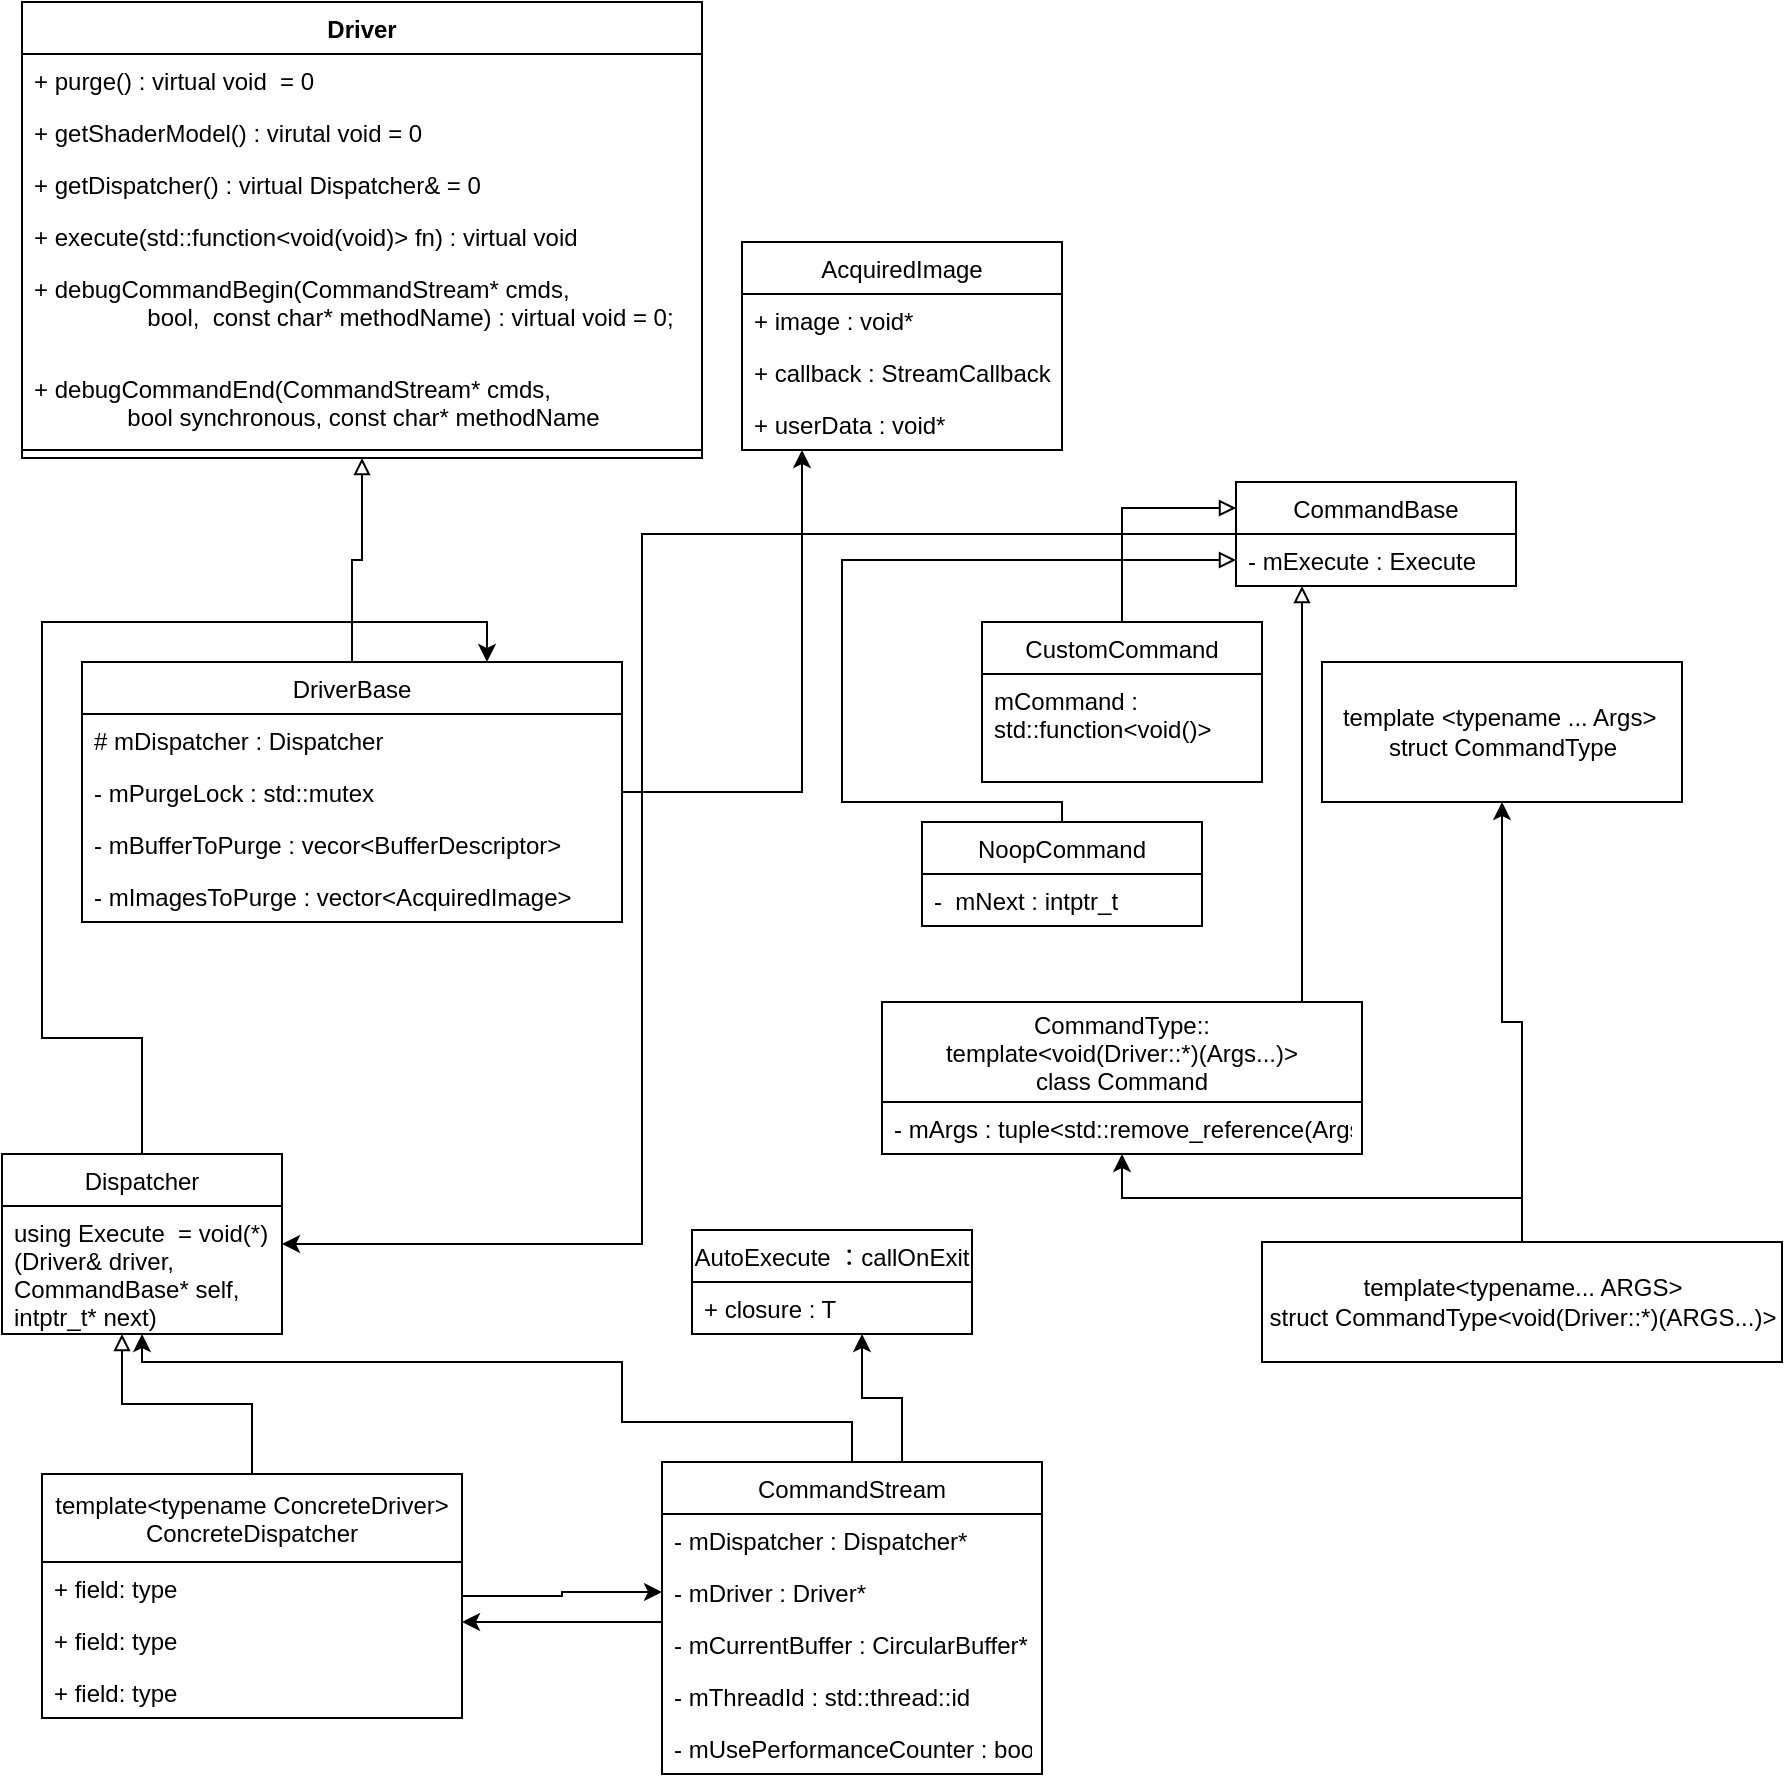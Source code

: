 <mxfile version="14.5.1" type="device"><diagram id="uvB0knwtM-32ZagZVmSs" name="第 1 页"><mxGraphModel dx="951" dy="700" grid="1" gridSize="10" guides="1" tooltips="1" connect="1" arrows="1" fold="1" page="1" pageScale="1" pageWidth="827" pageHeight="1169" math="0" shadow="0"><root><mxCell id="0"/><mxCell id="1" parent="0"/><mxCell id="h_8pjM-ZSnj43XE3IitA-5" value="Driver" style="swimlane;fontStyle=1;align=center;verticalAlign=top;childLayout=stackLayout;horizontal=1;startSize=26;horizontalStack=0;resizeParent=1;resizeParentMax=0;resizeLast=0;collapsible=1;marginBottom=0;" vertex="1" parent="1"><mxGeometry x="40" y="20" width="340" height="228" as="geometry"/></mxCell><mxCell id="h_8pjM-ZSnj43XE3IitA-6" value="+ purge() : virtual void  = 0" style="text;strokeColor=none;fillColor=none;align=left;verticalAlign=top;spacingLeft=4;spacingRight=4;overflow=hidden;rotatable=0;points=[[0,0.5],[1,0.5]];portConstraint=eastwest;" vertex="1" parent="h_8pjM-ZSnj43XE3IitA-5"><mxGeometry y="26" width="340" height="26" as="geometry"/></mxCell><mxCell id="h_8pjM-ZSnj43XE3IitA-16" value="+ getShaderModel() : virutal void = 0" style="text;strokeColor=none;fillColor=none;align=left;verticalAlign=top;spacingLeft=4;spacingRight=4;overflow=hidden;rotatable=0;points=[[0,0.5],[1,0.5]];portConstraint=eastwest;" vertex="1" parent="h_8pjM-ZSnj43XE3IitA-5"><mxGeometry y="52" width="340" height="26" as="geometry"/></mxCell><mxCell id="h_8pjM-ZSnj43XE3IitA-14" value="+ getDispatcher() : virtual Dispatcher&amp; = 0" style="text;strokeColor=none;fillColor=none;align=left;verticalAlign=top;spacingLeft=4;spacingRight=4;overflow=hidden;rotatable=0;points=[[0,0.5],[1,0.5]];portConstraint=eastwest;" vertex="1" parent="h_8pjM-ZSnj43XE3IitA-5"><mxGeometry y="78" width="340" height="26" as="geometry"/></mxCell><mxCell id="h_8pjM-ZSnj43XE3IitA-13" value="+ execute(std::function&lt;void(void)&gt; fn) : virtual void" style="text;strokeColor=none;fillColor=none;align=left;verticalAlign=top;spacingLeft=4;spacingRight=4;overflow=hidden;rotatable=0;points=[[0,0.5],[1,0.5]];portConstraint=eastwest;" vertex="1" parent="h_8pjM-ZSnj43XE3IitA-5"><mxGeometry y="104" width="340" height="26" as="geometry"/></mxCell><mxCell id="h_8pjM-ZSnj43XE3IitA-15" value="+ debugCommandBegin(CommandStream* cmds, &#10;                 bool,  const char* methodName) : virtual void = 0; " style="text;strokeColor=none;fillColor=none;align=left;verticalAlign=top;spacingLeft=4;spacingRight=4;overflow=hidden;rotatable=0;points=[[0,0.5],[1,0.5]];portConstraint=eastwest;" vertex="1" parent="h_8pjM-ZSnj43XE3IitA-5"><mxGeometry y="130" width="340" height="50" as="geometry"/></mxCell><mxCell id="h_8pjM-ZSnj43XE3IitA-17" value="+ debugCommandEnd(CommandStream* cmds, &#10;              bool synchronous, const char* methodName" style="text;strokeColor=none;fillColor=none;align=left;verticalAlign=top;spacingLeft=4;spacingRight=4;overflow=hidden;rotatable=0;points=[[0,0.5],[1,0.5]];portConstraint=eastwest;" vertex="1" parent="h_8pjM-ZSnj43XE3IitA-5"><mxGeometry y="180" width="340" height="40" as="geometry"/></mxCell><mxCell id="h_8pjM-ZSnj43XE3IitA-7" value="" style="line;strokeWidth=1;fillColor=none;align=left;verticalAlign=middle;spacingTop=-1;spacingLeft=3;spacingRight=3;rotatable=0;labelPosition=right;points=[];portConstraint=eastwest;" vertex="1" parent="h_8pjM-ZSnj43XE3IitA-5"><mxGeometry y="220" width="340" height="8" as="geometry"/></mxCell><mxCell id="h_8pjM-ZSnj43XE3IitA-18" value="AcquiredImage" style="swimlane;fontStyle=0;childLayout=stackLayout;horizontal=1;startSize=26;fillColor=none;horizontalStack=0;resizeParent=1;resizeParentMax=0;resizeLast=0;collapsible=1;marginBottom=0;" vertex="1" parent="1"><mxGeometry x="400" y="140" width="160" height="104" as="geometry"/></mxCell><mxCell id="h_8pjM-ZSnj43XE3IitA-19" value="+ image : void*" style="text;strokeColor=none;fillColor=none;align=left;verticalAlign=top;spacingLeft=4;spacingRight=4;overflow=hidden;rotatable=0;points=[[0,0.5],[1,0.5]];portConstraint=eastwest;" vertex="1" parent="h_8pjM-ZSnj43XE3IitA-18"><mxGeometry y="26" width="160" height="26" as="geometry"/></mxCell><mxCell id="h_8pjM-ZSnj43XE3IitA-20" value="+ callback : StreamCallback" style="text;strokeColor=none;fillColor=none;align=left;verticalAlign=top;spacingLeft=4;spacingRight=4;overflow=hidden;rotatable=0;points=[[0,0.5],[1,0.5]];portConstraint=eastwest;" vertex="1" parent="h_8pjM-ZSnj43XE3IitA-18"><mxGeometry y="52" width="160" height="26" as="geometry"/></mxCell><mxCell id="h_8pjM-ZSnj43XE3IitA-21" value="+ userData : void*" style="text;strokeColor=none;fillColor=none;align=left;verticalAlign=top;spacingLeft=4;spacingRight=4;overflow=hidden;rotatable=0;points=[[0,0.5],[1,0.5]];portConstraint=eastwest;" vertex="1" parent="h_8pjM-ZSnj43XE3IitA-18"><mxGeometry y="78" width="160" height="26" as="geometry"/></mxCell><mxCell id="h_8pjM-ZSnj43XE3IitA-27" style="edgeStyle=orthogonalEdgeStyle;rounded=0;orthogonalLoop=1;jettySize=auto;html=1;" edge="1" parent="1" source="h_8pjM-ZSnj43XE3IitA-22" target="h_8pjM-ZSnj43XE3IitA-18"><mxGeometry relative="1" as="geometry"><Array as="points"><mxPoint x="430" y="415"/></Array></mxGeometry></mxCell><mxCell id="h_8pjM-ZSnj43XE3IitA-28" style="edgeStyle=orthogonalEdgeStyle;rounded=0;orthogonalLoop=1;jettySize=auto;html=1;endArrow=block;endFill=0;" edge="1" parent="1" source="h_8pjM-ZSnj43XE3IitA-22" target="h_8pjM-ZSnj43XE3IitA-5"><mxGeometry relative="1" as="geometry"/></mxCell><mxCell id="h_8pjM-ZSnj43XE3IitA-22" value="DriverBase" style="swimlane;fontStyle=0;childLayout=stackLayout;horizontal=1;startSize=26;fillColor=none;horizontalStack=0;resizeParent=1;resizeParentMax=0;resizeLast=0;collapsible=1;marginBottom=0;" vertex="1" parent="1"><mxGeometry x="70" y="350" width="270" height="130" as="geometry"/></mxCell><mxCell id="h_8pjM-ZSnj43XE3IitA-23" value="# mDispatcher : Dispatcher" style="text;strokeColor=none;fillColor=none;align=left;verticalAlign=top;spacingLeft=4;spacingRight=4;overflow=hidden;rotatable=0;points=[[0,0.5],[1,0.5]];portConstraint=eastwest;" vertex="1" parent="h_8pjM-ZSnj43XE3IitA-22"><mxGeometry y="26" width="270" height="26" as="geometry"/></mxCell><mxCell id="h_8pjM-ZSnj43XE3IitA-24" value="- mPurgeLock : std::mutex" style="text;strokeColor=none;fillColor=none;align=left;verticalAlign=top;spacingLeft=4;spacingRight=4;overflow=hidden;rotatable=0;points=[[0,0.5],[1,0.5]];portConstraint=eastwest;" vertex="1" parent="h_8pjM-ZSnj43XE3IitA-22"><mxGeometry y="52" width="270" height="26" as="geometry"/></mxCell><mxCell id="h_8pjM-ZSnj43XE3IitA-25" value="- mBufferToPurge : vecor&lt;BufferDescriptor&gt;" style="text;strokeColor=none;fillColor=none;align=left;verticalAlign=top;spacingLeft=4;spacingRight=4;overflow=hidden;rotatable=0;points=[[0,0.5],[1,0.5]];portConstraint=eastwest;" vertex="1" parent="h_8pjM-ZSnj43XE3IitA-22"><mxGeometry y="78" width="270" height="26" as="geometry"/></mxCell><mxCell id="h_8pjM-ZSnj43XE3IitA-26" value="- mImagesToPurge : vector&lt;AcquiredImage&gt;" style="text;strokeColor=none;fillColor=none;align=left;verticalAlign=top;spacingLeft=4;spacingRight=4;overflow=hidden;rotatable=0;points=[[0,0.5],[1,0.5]];portConstraint=eastwest;" vertex="1" parent="h_8pjM-ZSnj43XE3IitA-22"><mxGeometry y="104" width="270" height="26" as="geometry"/></mxCell><mxCell id="h_8pjM-ZSnj43XE3IitA-83" style="edgeStyle=orthogonalEdgeStyle;rounded=0;orthogonalLoop=1;jettySize=auto;html=1;entryX=0.75;entryY=0;entryDx=0;entryDy=0;endArrow=classic;endFill=1;" edge="1" parent="1" source="h_8pjM-ZSnj43XE3IitA-30" target="h_8pjM-ZSnj43XE3IitA-22"><mxGeometry relative="1" as="geometry"/></mxCell><mxCell id="h_8pjM-ZSnj43XE3IitA-30" value="Dispatcher" style="swimlane;fontStyle=0;childLayout=stackLayout;horizontal=1;startSize=26;fillColor=none;horizontalStack=0;resizeParent=1;resizeParentMax=0;resizeLast=0;collapsible=1;marginBottom=0;" vertex="1" parent="1"><mxGeometry x="30" y="596" width="140" height="90" as="geometry"/></mxCell><mxCell id="h_8pjM-ZSnj43XE3IitA-31" value="using Execute  = void(*)&#10;(Driver&amp; driver, &#10;CommandBase* self, &#10;intptr_t* next)" style="text;strokeColor=none;fillColor=none;align=left;verticalAlign=top;spacingLeft=4;spacingRight=4;overflow=hidden;rotatable=0;points=[[0,0.5],[1,0.5]];portConstraint=eastwest;" vertex="1" parent="h_8pjM-ZSnj43XE3IitA-30"><mxGeometry y="26" width="140" height="64" as="geometry"/></mxCell><mxCell id="h_8pjM-ZSnj43XE3IitA-40" style="edgeStyle=orthogonalEdgeStyle;rounded=0;orthogonalLoop=1;jettySize=auto;html=1;endArrow=classic;endFill=1;" edge="1" parent="1" source="h_8pjM-ZSnj43XE3IitA-36" target="h_8pjM-ZSnj43XE3IitA-30"><mxGeometry relative="1" as="geometry"><Array as="points"><mxPoint x="350" y="286"/><mxPoint x="350" y="641"/></Array></mxGeometry></mxCell><mxCell id="h_8pjM-ZSnj43XE3IitA-36" value="CommandBase" style="swimlane;fontStyle=0;childLayout=stackLayout;horizontal=1;startSize=26;fillColor=none;horizontalStack=0;resizeParent=1;resizeParentMax=0;resizeLast=0;collapsible=1;marginBottom=0;" vertex="1" parent="1"><mxGeometry x="647" y="260" width="140" height="52" as="geometry"/></mxCell><mxCell id="h_8pjM-ZSnj43XE3IitA-37" value="- mExecute : Execute" style="text;strokeColor=none;fillColor=none;align=left;verticalAlign=top;spacingLeft=4;spacingRight=4;overflow=hidden;rotatable=0;points=[[0,0.5],[1,0.5]];portConstraint=eastwest;" vertex="1" parent="h_8pjM-ZSnj43XE3IitA-36"><mxGeometry y="26" width="140" height="26" as="geometry"/></mxCell><mxCell id="h_8pjM-ZSnj43XE3IitA-48" value="template &amp;lt;typename ... Args&amp;gt;&amp;nbsp;&lt;br&gt;struct CommandType" style="html=1;" vertex="1" parent="1"><mxGeometry x="690" y="350" width="180" height="70" as="geometry"/></mxCell><mxCell id="h_8pjM-ZSnj43XE3IitA-50" style="edgeStyle=orthogonalEdgeStyle;rounded=0;orthogonalLoop=1;jettySize=auto;html=1;endArrow=classic;endFill=1;" edge="1" parent="1" source="h_8pjM-ZSnj43XE3IitA-49" target="h_8pjM-ZSnj43XE3IitA-48"><mxGeometry relative="1" as="geometry"/></mxCell><mxCell id="h_8pjM-ZSnj43XE3IitA-56" style="edgeStyle=orthogonalEdgeStyle;rounded=0;orthogonalLoop=1;jettySize=auto;html=1;endArrow=classic;endFill=1;" edge="1" parent="1" source="h_8pjM-ZSnj43XE3IitA-49" target="h_8pjM-ZSnj43XE3IitA-51"><mxGeometry relative="1" as="geometry"/></mxCell><mxCell id="h_8pjM-ZSnj43XE3IitA-49" value="template&amp;lt;typename... ARGS&amp;gt;&lt;br&gt;struct CommandType&amp;lt;void(Driver::*)(ARGS...)&amp;gt;" style="html=1;" vertex="1" parent="1"><mxGeometry x="660" y="640" width="260" height="60" as="geometry"/></mxCell><mxCell id="h_8pjM-ZSnj43XE3IitA-55" style="edgeStyle=orthogonalEdgeStyle;rounded=0;orthogonalLoop=1;jettySize=auto;html=1;endArrow=block;endFill=0;" edge="1" parent="1" source="h_8pjM-ZSnj43XE3IitA-51" target="h_8pjM-ZSnj43XE3IitA-37"><mxGeometry relative="1" as="geometry"><Array as="points"><mxPoint x="680" y="450"/><mxPoint x="680" y="450"/></Array></mxGeometry></mxCell><mxCell id="h_8pjM-ZSnj43XE3IitA-51" value="CommandType::&#10;template&lt;void(Driver::*)(Args...)&gt;&#10;class Command" style="swimlane;fontStyle=0;childLayout=stackLayout;horizontal=1;startSize=50;fillColor=none;horizontalStack=0;resizeParent=1;resizeParentMax=0;resizeLast=0;collapsible=1;marginBottom=0;" vertex="1" parent="1"><mxGeometry x="470" y="520" width="240" height="76" as="geometry"/></mxCell><mxCell id="h_8pjM-ZSnj43XE3IitA-52" value="- mArgs : tuple&lt;std::remove_reference(Args)...&gt;" style="text;strokeColor=none;fillColor=none;align=left;verticalAlign=top;spacingLeft=4;spacingRight=4;overflow=hidden;rotatable=0;points=[[0,0.5],[1,0.5]];portConstraint=eastwest;" vertex="1" parent="h_8pjM-ZSnj43XE3IitA-51"><mxGeometry y="50" width="240" height="26" as="geometry"/></mxCell><mxCell id="h_8pjM-ZSnj43XE3IitA-62" style="edgeStyle=orthogonalEdgeStyle;rounded=0;orthogonalLoop=1;jettySize=auto;html=1;entryX=0;entryY=0.25;entryDx=0;entryDy=0;endArrow=block;endFill=0;" edge="1" parent="1" source="h_8pjM-ZSnj43XE3IitA-57" target="h_8pjM-ZSnj43XE3IitA-36"><mxGeometry relative="1" as="geometry"/></mxCell><mxCell id="h_8pjM-ZSnj43XE3IitA-57" value="CustomCommand" style="swimlane;fontStyle=0;childLayout=stackLayout;horizontal=1;startSize=26;fillColor=none;horizontalStack=0;resizeParent=1;resizeParentMax=0;resizeLast=0;collapsible=1;marginBottom=0;" vertex="1" parent="1"><mxGeometry x="520" y="330" width="140" height="80" as="geometry"/></mxCell><mxCell id="h_8pjM-ZSnj43XE3IitA-58" value="mCommand : &#10;std::function&lt;void()&gt;" style="text;strokeColor=none;fillColor=none;align=left;verticalAlign=top;spacingLeft=4;spacingRight=4;overflow=hidden;rotatable=0;points=[[0,0.5],[1,0.5]];portConstraint=eastwest;" vertex="1" parent="h_8pjM-ZSnj43XE3IitA-57"><mxGeometry y="26" width="140" height="54" as="geometry"/></mxCell><mxCell id="h_8pjM-ZSnj43XE3IitA-67" style="edgeStyle=orthogonalEdgeStyle;rounded=0;orthogonalLoop=1;jettySize=auto;html=1;endArrow=block;endFill=0;" edge="1" parent="1" source="h_8pjM-ZSnj43XE3IitA-63" target="h_8pjM-ZSnj43XE3IitA-37"><mxGeometry relative="1" as="geometry"><Array as="points"><mxPoint x="560" y="420"/><mxPoint x="450" y="420"/><mxPoint x="450" y="299"/></Array></mxGeometry></mxCell><mxCell id="h_8pjM-ZSnj43XE3IitA-63" value="NoopCommand" style="swimlane;fontStyle=0;childLayout=stackLayout;horizontal=1;startSize=26;fillColor=none;horizontalStack=0;resizeParent=1;resizeParentMax=0;resizeLast=0;collapsible=1;marginBottom=0;" vertex="1" parent="1"><mxGeometry x="490" y="430" width="140" height="52" as="geometry"/></mxCell><mxCell id="h_8pjM-ZSnj43XE3IitA-64" value="-  mNext : intptr_t" style="text;strokeColor=none;fillColor=none;align=left;verticalAlign=top;spacingLeft=4;spacingRight=4;overflow=hidden;rotatable=0;points=[[0,0.5],[1,0.5]];portConstraint=eastwest;" vertex="1" parent="h_8pjM-ZSnj43XE3IitA-63"><mxGeometry y="26" width="140" height="26" as="geometry"/></mxCell><mxCell id="h_8pjM-ZSnj43XE3IitA-80" style="edgeStyle=orthogonalEdgeStyle;rounded=0;orthogonalLoop=1;jettySize=auto;html=1;endArrow=classic;endFill=1;" edge="1" parent="1" source="h_8pjM-ZSnj43XE3IitA-68" target="h_8pjM-ZSnj43XE3IitA-30"><mxGeometry relative="1" as="geometry"><Array as="points"><mxPoint x="455" y="730"/><mxPoint x="340" y="730"/><mxPoint x="340" y="700"/><mxPoint x="100" y="700"/></Array></mxGeometry></mxCell><mxCell id="h_8pjM-ZSnj43XE3IitA-85" style="edgeStyle=orthogonalEdgeStyle;rounded=0;orthogonalLoop=1;jettySize=auto;html=1;endArrow=classic;endFill=1;" edge="1" parent="1" source="h_8pjM-ZSnj43XE3IitA-68" target="h_8pjM-ZSnj43XE3IitA-76"><mxGeometry relative="1" as="geometry"><Array as="points"><mxPoint x="480" y="718"/><mxPoint x="460" y="718"/></Array></mxGeometry></mxCell><mxCell id="h_8pjM-ZSnj43XE3IitA-91" style="edgeStyle=orthogonalEdgeStyle;rounded=0;orthogonalLoop=1;jettySize=auto;html=1;endArrow=classic;endFill=1;" edge="1" parent="1" source="h_8pjM-ZSnj43XE3IitA-68" target="h_8pjM-ZSnj43XE3IitA-86"><mxGeometry relative="1" as="geometry"><Array as="points"><mxPoint x="300" y="830"/><mxPoint x="300" y="830"/></Array></mxGeometry></mxCell><mxCell id="h_8pjM-ZSnj43XE3IitA-68" value="CommandStream" style="swimlane;fontStyle=0;childLayout=stackLayout;horizontal=1;startSize=26;fillColor=none;horizontalStack=0;resizeParent=1;resizeParentMax=0;resizeLast=0;collapsible=1;marginBottom=0;" vertex="1" parent="1"><mxGeometry x="360" y="750" width="190" height="156" as="geometry"><mxRectangle x="350" y="720" width="130" height="26" as="alternateBounds"/></mxGeometry></mxCell><mxCell id="h_8pjM-ZSnj43XE3IitA-69" value="- mDispatcher : Dispatcher*" style="text;strokeColor=none;fillColor=none;align=left;verticalAlign=top;spacingLeft=4;spacingRight=4;overflow=hidden;rotatable=0;points=[[0,0.5],[1,0.5]];portConstraint=eastwest;" vertex="1" parent="h_8pjM-ZSnj43XE3IitA-68"><mxGeometry y="26" width="190" height="26" as="geometry"/></mxCell><mxCell id="h_8pjM-ZSnj43XE3IitA-70" value="- mDriver : Driver*" style="text;strokeColor=none;fillColor=none;align=left;verticalAlign=top;spacingLeft=4;spacingRight=4;overflow=hidden;rotatable=0;points=[[0,0.5],[1,0.5]];portConstraint=eastwest;" vertex="1" parent="h_8pjM-ZSnj43XE3IitA-68"><mxGeometry y="52" width="190" height="26" as="geometry"/></mxCell><mxCell id="h_8pjM-ZSnj43XE3IitA-71" value="- mCurrentBuffer : CircularBuffer*" style="text;strokeColor=none;fillColor=none;align=left;verticalAlign=top;spacingLeft=4;spacingRight=4;overflow=hidden;rotatable=0;points=[[0,0.5],[1,0.5]];portConstraint=eastwest;" vertex="1" parent="h_8pjM-ZSnj43XE3IitA-68"><mxGeometry y="78" width="190" height="26" as="geometry"/></mxCell><mxCell id="h_8pjM-ZSnj43XE3IitA-81" value="- mThreadId : std::thread::id" style="text;strokeColor=none;fillColor=none;align=left;verticalAlign=top;spacingLeft=4;spacingRight=4;overflow=hidden;rotatable=0;points=[[0,0.5],[1,0.5]];portConstraint=eastwest;" vertex="1" parent="h_8pjM-ZSnj43XE3IitA-68"><mxGeometry y="104" width="190" height="26" as="geometry"/></mxCell><mxCell id="h_8pjM-ZSnj43XE3IitA-82" value="- mUsePerformanceCounter : bool" style="text;strokeColor=none;fillColor=none;align=left;verticalAlign=top;spacingLeft=4;spacingRight=4;overflow=hidden;rotatable=0;points=[[0,0.5],[1,0.5]];portConstraint=eastwest;" vertex="1" parent="h_8pjM-ZSnj43XE3IitA-68"><mxGeometry y="130" width="190" height="26" as="geometry"/></mxCell><mxCell id="h_8pjM-ZSnj43XE3IitA-76" value="AutoExecute ：callOnExit" style="swimlane;fontStyle=0;childLayout=stackLayout;horizontal=1;startSize=26;fillColor=none;horizontalStack=0;resizeParent=1;resizeParentMax=0;resizeLast=0;collapsible=1;marginBottom=0;" vertex="1" parent="1"><mxGeometry x="375" y="634" width="140" height="52" as="geometry"/></mxCell><mxCell id="h_8pjM-ZSnj43XE3IitA-77" value="+ closure : T" style="text;strokeColor=none;fillColor=none;align=left;verticalAlign=top;spacingLeft=4;spacingRight=4;overflow=hidden;rotatable=0;points=[[0,0.5],[1,0.5]];portConstraint=eastwest;" vertex="1" parent="h_8pjM-ZSnj43XE3IitA-76"><mxGeometry y="26" width="140" height="26" as="geometry"/></mxCell><mxCell id="h_8pjM-ZSnj43XE3IitA-90" style="edgeStyle=orthogonalEdgeStyle;rounded=0;orthogonalLoop=1;jettySize=auto;html=1;endArrow=block;endFill=0;" edge="1" parent="1" source="h_8pjM-ZSnj43XE3IitA-86" target="h_8pjM-ZSnj43XE3IitA-30"><mxGeometry relative="1" as="geometry"><mxPoint x="80" y="700" as="targetPoint"/><Array as="points"><mxPoint x="155" y="721"/><mxPoint x="90" y="721"/></Array></mxGeometry></mxCell><mxCell id="h_8pjM-ZSnj43XE3IitA-92" style="edgeStyle=orthogonalEdgeStyle;rounded=0;orthogonalLoop=1;jettySize=auto;html=1;endArrow=classic;endFill=1;" edge="1" parent="1" source="h_8pjM-ZSnj43XE3IitA-86" target="h_8pjM-ZSnj43XE3IitA-70"><mxGeometry relative="1" as="geometry"/></mxCell><mxCell id="h_8pjM-ZSnj43XE3IitA-86" value="template&lt;typename ConcreteDriver&gt;&#10;ConcreteDispatcher" style="swimlane;fontStyle=0;childLayout=stackLayout;horizontal=1;startSize=44;fillColor=none;horizontalStack=0;resizeParent=1;resizeParentMax=0;resizeLast=0;collapsible=1;marginBottom=0;" vertex="1" parent="1"><mxGeometry x="50" y="756" width="210" height="122" as="geometry"/></mxCell><mxCell id="h_8pjM-ZSnj43XE3IitA-87" value="+ field: type" style="text;strokeColor=none;fillColor=none;align=left;verticalAlign=top;spacingLeft=4;spacingRight=4;overflow=hidden;rotatable=0;points=[[0,0.5],[1,0.5]];portConstraint=eastwest;" vertex="1" parent="h_8pjM-ZSnj43XE3IitA-86"><mxGeometry y="44" width="210" height="26" as="geometry"/></mxCell><mxCell id="h_8pjM-ZSnj43XE3IitA-88" value="+ field: type" style="text;strokeColor=none;fillColor=none;align=left;verticalAlign=top;spacingLeft=4;spacingRight=4;overflow=hidden;rotatable=0;points=[[0,0.5],[1,0.5]];portConstraint=eastwest;" vertex="1" parent="h_8pjM-ZSnj43XE3IitA-86"><mxGeometry y="70" width="210" height="26" as="geometry"/></mxCell><mxCell id="h_8pjM-ZSnj43XE3IitA-89" value="+ field: type" style="text;strokeColor=none;fillColor=none;align=left;verticalAlign=top;spacingLeft=4;spacingRight=4;overflow=hidden;rotatable=0;points=[[0,0.5],[1,0.5]];portConstraint=eastwest;" vertex="1" parent="h_8pjM-ZSnj43XE3IitA-86"><mxGeometry y="96" width="210" height="26" as="geometry"/></mxCell></root></mxGraphModel></diagram></mxfile>